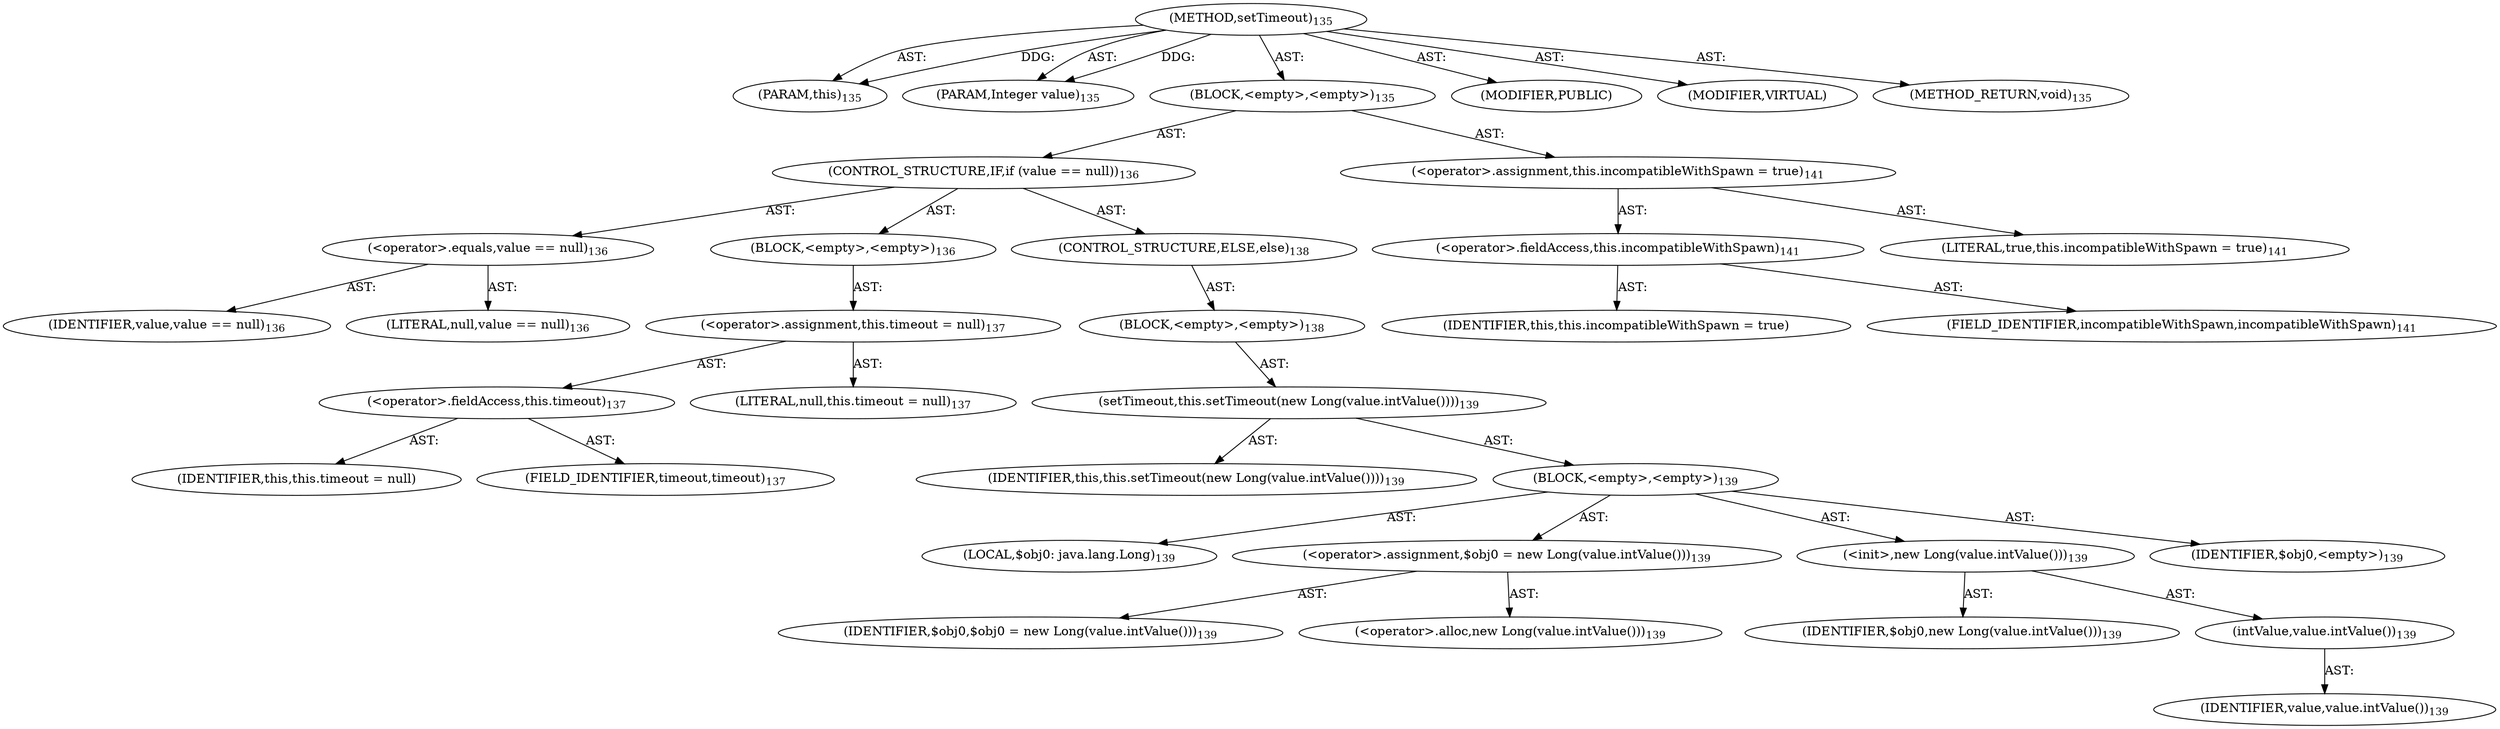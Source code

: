 digraph "setTimeout" {  
"111669149698" [label = <(METHOD,setTimeout)<SUB>135</SUB>> ]
"115964116993" [label = <(PARAM,this)<SUB>135</SUB>> ]
"115964117013" [label = <(PARAM,Integer value)<SUB>135</SUB>> ]
"25769803778" [label = <(BLOCK,&lt;empty&gt;,&lt;empty&gt;)<SUB>135</SUB>> ]
"47244640256" [label = <(CONTROL_STRUCTURE,IF,if (value == null))<SUB>136</SUB>> ]
"30064771078" [label = <(&lt;operator&gt;.equals,value == null)<SUB>136</SUB>> ]
"68719476779" [label = <(IDENTIFIER,value,value == null)<SUB>136</SUB>> ]
"90194313217" [label = <(LITERAL,null,value == null)<SUB>136</SUB>> ]
"25769803779" [label = <(BLOCK,&lt;empty&gt;,&lt;empty&gt;)<SUB>136</SUB>> ]
"30064771079" [label = <(&lt;operator&gt;.assignment,this.timeout = null)<SUB>137</SUB>> ]
"30064771080" [label = <(&lt;operator&gt;.fieldAccess,this.timeout)<SUB>137</SUB>> ]
"68719476780" [label = <(IDENTIFIER,this,this.timeout = null)> ]
"55834574851" [label = <(FIELD_IDENTIFIER,timeout,timeout)<SUB>137</SUB>> ]
"90194313218" [label = <(LITERAL,null,this.timeout = null)<SUB>137</SUB>> ]
"47244640257" [label = <(CONTROL_STRUCTURE,ELSE,else)<SUB>138</SUB>> ]
"25769803780" [label = <(BLOCK,&lt;empty&gt;,&lt;empty&gt;)<SUB>138</SUB>> ]
"30064771081" [label = <(setTimeout,this.setTimeout(new Long(value.intValue())))<SUB>139</SUB>> ]
"68719476737" [label = <(IDENTIFIER,this,this.setTimeout(new Long(value.intValue())))<SUB>139</SUB>> ]
"25769803781" [label = <(BLOCK,&lt;empty&gt;,&lt;empty&gt;)<SUB>139</SUB>> ]
"94489280512" [label = <(LOCAL,$obj0: java.lang.Long)<SUB>139</SUB>> ]
"30064771082" [label = <(&lt;operator&gt;.assignment,$obj0 = new Long(value.intValue()))<SUB>139</SUB>> ]
"68719476781" [label = <(IDENTIFIER,$obj0,$obj0 = new Long(value.intValue()))<SUB>139</SUB>> ]
"30064771083" [label = <(&lt;operator&gt;.alloc,new Long(value.intValue()))<SUB>139</SUB>> ]
"30064771084" [label = <(&lt;init&gt;,new Long(value.intValue()))<SUB>139</SUB>> ]
"68719476782" [label = <(IDENTIFIER,$obj0,new Long(value.intValue()))<SUB>139</SUB>> ]
"30064771085" [label = <(intValue,value.intValue())<SUB>139</SUB>> ]
"68719476783" [label = <(IDENTIFIER,value,value.intValue())<SUB>139</SUB>> ]
"68719476784" [label = <(IDENTIFIER,$obj0,&lt;empty&gt;)<SUB>139</SUB>> ]
"30064771086" [label = <(&lt;operator&gt;.assignment,this.incompatibleWithSpawn = true)<SUB>141</SUB>> ]
"30064771087" [label = <(&lt;operator&gt;.fieldAccess,this.incompatibleWithSpawn)<SUB>141</SUB>> ]
"68719476785" [label = <(IDENTIFIER,this,this.incompatibleWithSpawn = true)> ]
"55834574852" [label = <(FIELD_IDENTIFIER,incompatibleWithSpawn,incompatibleWithSpawn)<SUB>141</SUB>> ]
"90194313219" [label = <(LITERAL,true,this.incompatibleWithSpawn = true)<SUB>141</SUB>> ]
"133143986195" [label = <(MODIFIER,PUBLIC)> ]
"133143986196" [label = <(MODIFIER,VIRTUAL)> ]
"128849018882" [label = <(METHOD_RETURN,void)<SUB>135</SUB>> ]
  "111669149698" -> "115964116993"  [ label = "AST: "] 
  "111669149698" -> "115964117013"  [ label = "AST: "] 
  "111669149698" -> "25769803778"  [ label = "AST: "] 
  "111669149698" -> "133143986195"  [ label = "AST: "] 
  "111669149698" -> "133143986196"  [ label = "AST: "] 
  "111669149698" -> "128849018882"  [ label = "AST: "] 
  "25769803778" -> "47244640256"  [ label = "AST: "] 
  "25769803778" -> "30064771086"  [ label = "AST: "] 
  "47244640256" -> "30064771078"  [ label = "AST: "] 
  "47244640256" -> "25769803779"  [ label = "AST: "] 
  "47244640256" -> "47244640257"  [ label = "AST: "] 
  "30064771078" -> "68719476779"  [ label = "AST: "] 
  "30064771078" -> "90194313217"  [ label = "AST: "] 
  "25769803779" -> "30064771079"  [ label = "AST: "] 
  "30064771079" -> "30064771080"  [ label = "AST: "] 
  "30064771079" -> "90194313218"  [ label = "AST: "] 
  "30064771080" -> "68719476780"  [ label = "AST: "] 
  "30064771080" -> "55834574851"  [ label = "AST: "] 
  "47244640257" -> "25769803780"  [ label = "AST: "] 
  "25769803780" -> "30064771081"  [ label = "AST: "] 
  "30064771081" -> "68719476737"  [ label = "AST: "] 
  "30064771081" -> "25769803781"  [ label = "AST: "] 
  "25769803781" -> "94489280512"  [ label = "AST: "] 
  "25769803781" -> "30064771082"  [ label = "AST: "] 
  "25769803781" -> "30064771084"  [ label = "AST: "] 
  "25769803781" -> "68719476784"  [ label = "AST: "] 
  "30064771082" -> "68719476781"  [ label = "AST: "] 
  "30064771082" -> "30064771083"  [ label = "AST: "] 
  "30064771084" -> "68719476782"  [ label = "AST: "] 
  "30064771084" -> "30064771085"  [ label = "AST: "] 
  "30064771085" -> "68719476783"  [ label = "AST: "] 
  "30064771086" -> "30064771087"  [ label = "AST: "] 
  "30064771086" -> "90194313219"  [ label = "AST: "] 
  "30064771087" -> "68719476785"  [ label = "AST: "] 
  "30064771087" -> "55834574852"  [ label = "AST: "] 
  "111669149698" -> "115964116993"  [ label = "DDG: "] 
  "111669149698" -> "115964117013"  [ label = "DDG: "] 
}
